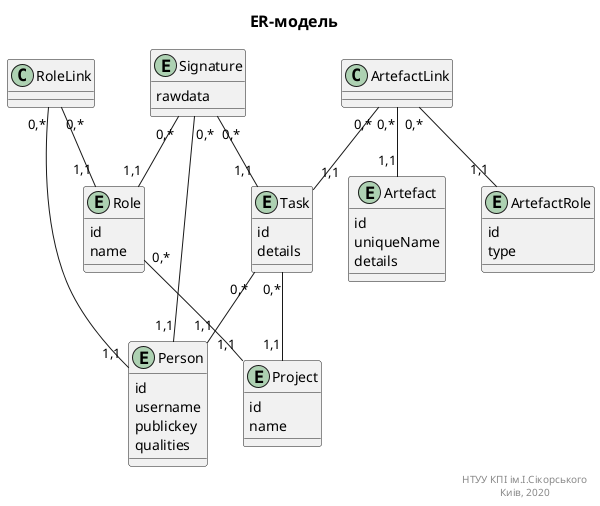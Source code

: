 @startuml ERM
title
<font size=16 color=black>ER-модель
end title

entity Person {
    id
    username
    publickey
    qualities
}

entity Role {
    id
    name
}

entity Task {
    id
    details
}

entity Signature {
    rawdata
}

entity Artefact {
    id
    uniqueName
    details
}

entity ArtefactRole {
    id
    type
}

entity Project {
    id
    name
}

Signature "0,*"--"1,1" Task
Signature "0,*"--"1,1" Person
Signature "0,*"--"1,1" Role

Role "0,*"--"1,1" Project

RoleLink "0,*"--"1,1" Role
RoleLink "0,*"--"1,1" Person

Task "0,*"--"1,1" Person
Task "0,*"--"1,1" Project

ArtefactLink "0,*"--"1,1" Artefact
ArtefactLink "0,*"--"1,1" Task
ArtefactLink "0,*"--"1,1" ArtefactRole

right footer
НТУУ КПІ ім.І.Сікорського
Киів, 2020
end footer
@enduml
